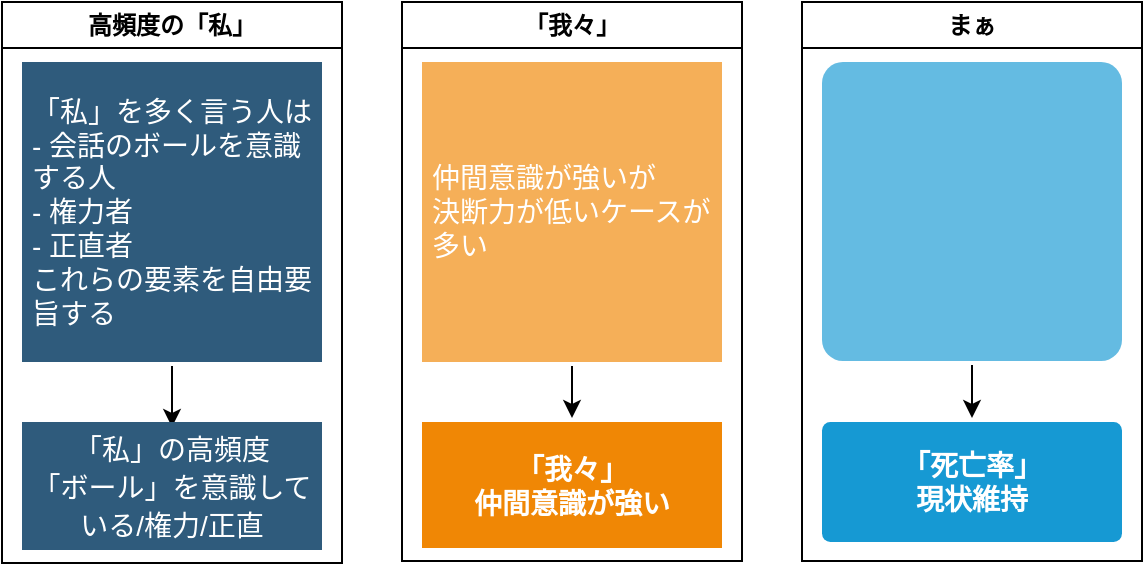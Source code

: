 <mxfile version="24.0.4" type="github">
  <diagram name="word" id="ly8JrdTY6ocZCnAn5Q8D">
    <mxGraphModel dx="1674" dy="818" grid="1" gridSize="10" guides="1" tooltips="1" connect="1" arrows="1" fold="1" page="1" pageScale="1" pageWidth="827" pageHeight="1169" math="0" shadow="0">
      <root>
        <mxCell id="0" />
        <mxCell id="1" parent="0" />
        <mxCell id="aPSkY1ON9DCGhRT_XYcT-1" value="高頻度の「私」" style="swimlane;whiteSpace=wrap;html=1;" parent="1" vertex="1">
          <mxGeometry x="40" y="80" width="170" height="280.5" as="geometry" />
        </mxCell>
        <mxCell id="aPSkY1ON9DCGhRT_XYcT-2" style="edgeStyle=orthogonalEdgeStyle;rounded=0;orthogonalLoop=1;jettySize=auto;html=1;entryX=0.5;entryY=0;entryDx=0;entryDy=0;" parent="aPSkY1ON9DCGhRT_XYcT-1" edge="1">
          <mxGeometry relative="1" as="geometry">
            <mxPoint x="85" y="182" as="sourcePoint" />
            <mxPoint x="85" y="212.5" as="targetPoint" />
          </mxGeometry>
        </mxCell>
        <mxCell id="aPSkY1ON9DCGhRT_XYcT-3" value="&lt;div style=&quot;border-color: var(--border-color);&quot;&gt;&lt;div style=&quot;border-color: var(--border-color);&quot;&gt;「私」を多く言う人は&lt;/div&gt;&lt;div style=&quot;border-color: var(--border-color);&quot;&gt;- 会話のボールを意識する人&lt;/div&gt;&lt;div style=&quot;border-color: var(--border-color);&quot;&gt;- 権力者&lt;/div&gt;&lt;div style=&quot;border-color: var(--border-color);&quot;&gt;- 正直者&lt;/div&gt;&lt;div style=&quot;border-color: var(--border-color);&quot;&gt;これらの要素を自由要旨する&lt;/div&gt;&lt;/div&gt;" style="rounded=1;whiteSpace=wrap;html=1;shadow=0;labelBackgroundColor=none;strokeColor=none;strokeWidth=3;fillColor=#2F5B7C;fontFamily=Helvetica;fontSize=14;fontColor=#FFFFFF;align=left;spacing=5;arcSize=0;perimeterSpacing=2;" parent="aPSkY1ON9DCGhRT_XYcT-1" vertex="1">
          <mxGeometry x="10" y="30" width="150" height="150" as="geometry" />
        </mxCell>
        <mxCell id="aPSkY1ON9DCGhRT_XYcT-4" value="&lt;span style=&quot;font-size: 14px; font-weight: 400;&quot;&gt;「私」の高頻度&lt;/span&gt;&lt;div&gt;&lt;span style=&quot;font-size: 14px; font-weight: 400;&quot;&gt;「ボール」を意識している/権力/正直&lt;/span&gt;&lt;br&gt;&lt;/div&gt;" style="rounded=1;whiteSpace=wrap;html=1;shadow=0;labelBackgroundColor=none;strokeColor=none;strokeWidth=3;fillColor=#2F5B7C;fontFamily=Helvetica;fontSize=16;fontColor=#FFFFFF;align=center;fontStyle=1;spacing=5;arcSize=0;perimeterSpacing=2;" parent="aPSkY1ON9DCGhRT_XYcT-1" vertex="1">
          <mxGeometry x="10" y="210" width="150" height="64" as="geometry" />
        </mxCell>
        <mxCell id="-XlEV9ZUg759hKqU9tYz-1" value="「我々」" style="swimlane;whiteSpace=wrap;html=1;" vertex="1" parent="1">
          <mxGeometry x="240" y="80" width="170" height="279.5" as="geometry" />
        </mxCell>
        <mxCell id="-XlEV9ZUg759hKqU9tYz-2" value="&lt;div&gt;「我々」&lt;/div&gt;仲間意識が強い" style="rounded=1;whiteSpace=wrap;html=1;shadow=0;labelBackgroundColor=none;strokeColor=none;strokeWidth=3;fillColor=#F08705;fontFamily=Helvetica;fontSize=14;fontColor=#FFFFFF;align=center;spacing=5;fontStyle=1;arcSize=0;perimeterSpacing=2;" vertex="1" parent="-XlEV9ZUg759hKqU9tYz-1">
          <mxGeometry x="10" y="210" width="150" height="63" as="geometry" />
        </mxCell>
        <mxCell id="-XlEV9ZUg759hKqU9tYz-3" style="edgeStyle=orthogonalEdgeStyle;rounded=0;orthogonalLoop=1;jettySize=auto;html=1;" edge="1" parent="-XlEV9ZUg759hKqU9tYz-1" source="-XlEV9ZUg759hKqU9tYz-4" target="-XlEV9ZUg759hKqU9tYz-2">
          <mxGeometry relative="1" as="geometry" />
        </mxCell>
        <mxCell id="-XlEV9ZUg759hKqU9tYz-4" value="仲間意識が強いが&lt;div&gt;決断力が低いケースが多い&lt;/div&gt;" style="rounded=1;whiteSpace=wrap;html=1;shadow=0;labelBackgroundColor=none;strokeColor=none;strokeWidth=3;fillColor=#f5af58;fontFamily=Helvetica;fontSize=14;fontColor=#FFFFFF;align=left;spacing=5;arcSize=0;perimeterSpacing=2;" vertex="1" parent="-XlEV9ZUg759hKqU9tYz-1">
          <mxGeometry x="10" y="30" width="150" height="150" as="geometry" />
        </mxCell>
        <mxCell id="lMSPIOYMENWqqAaY9oEz-1" value="まぁ" style="swimlane;whiteSpace=wrap;html=1;" vertex="1" parent="1">
          <mxGeometry x="440" y="80" width="170" height="279.5" as="geometry" />
        </mxCell>
        <mxCell id="lMSPIOYMENWqqAaY9oEz-3" value="「死亡率」&lt;br&gt;現状維持" style="rounded=1;whiteSpace=wrap;html=1;shadow=0;labelBackgroundColor=none;strokeColor=none;strokeWidth=3;fillColor=#1699d3;fontFamily=Helvetica;fontSize=14;fontColor=#FFFFFF;align=center;spacing=5;fontStyle=1;arcSize=7;perimeterSpacing=2;" vertex="1" parent="lMSPIOYMENWqqAaY9oEz-1">
          <mxGeometry x="10" y="210" width="150" height="60" as="geometry" />
        </mxCell>
        <mxCell id="lMSPIOYMENWqqAaY9oEz-5" style="edgeStyle=orthogonalEdgeStyle;rounded=0;orthogonalLoop=1;jettySize=auto;html=1;entryX=0.5;entryY=0;entryDx=0;entryDy=0;" edge="1" parent="lMSPIOYMENWqqAaY9oEz-1" source="lMSPIOYMENWqqAaY9oEz-6" target="lMSPIOYMENWqqAaY9oEz-3">
          <mxGeometry relative="1" as="geometry" />
        </mxCell>
        <mxCell id="lMSPIOYMENWqqAaY9oEz-6" value="" style="rounded=1;whiteSpace=wrap;html=1;shadow=0;labelBackgroundColor=none;strokeColor=none;strokeWidth=3;fillColor=#64bbe2;fontFamily=Helvetica;fontSize=14;fontColor=#FFFFFF;align=center;spacing=5;arcSize=7;perimeterSpacing=2;" vertex="1" parent="lMSPIOYMENWqqAaY9oEz-1">
          <mxGeometry x="10" y="30" width="150" height="149.5" as="geometry" />
        </mxCell>
      </root>
    </mxGraphModel>
  </diagram>
</mxfile>
